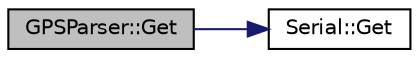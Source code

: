 digraph "GPSParser::Get"
{
  edge [fontname="Helvetica",fontsize="10",labelfontname="Helvetica",labelfontsize="10"];
  node [fontname="Helvetica",fontsize="10",shape=record];
  rankdir="LR";
  Node1 [label="GPSParser::Get",height=0.2,width=0.4,color="black", fillcolor="grey75", style="filled" fontcolor="black"];
  Node1 -> Node2 [color="midnightblue",fontsize="10",style="solid",fontname="Helvetica"];
  Node2 [label="Serial::Get",height=0.2,width=0.4,color="black", fillcolor="white", style="filled",URL="$classSerial.html#a9ff80fa40c5fd0d6528b1de41b85d6fd",tooltip="Receive a byte (wait) or timeout."];
}
